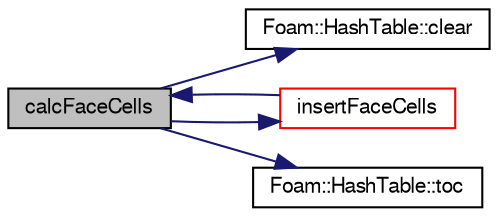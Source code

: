 digraph "calcFaceCells"
{
  bgcolor="transparent";
  edge [fontname="FreeSans",fontsize="10",labelfontname="FreeSans",labelfontsize="10"];
  node [fontname="FreeSans",fontsize="10",shape=record];
  rankdir="LR";
  Node399 [label="calcFaceCells",height=0.2,width=0.4,color="black", fillcolor="grey75", style="filled", fontcolor="black"];
  Node399 -> Node400 [color="midnightblue",fontsize="10",style="solid",fontname="FreeSans"];
  Node400 [label="Foam::HashTable::clear",height=0.2,width=0.4,color="black",URL="$a25702.html#ac8bb3912a3ce86b15842e79d0b421204",tooltip="Clear all entries from table. "];
  Node399 -> Node401 [color="midnightblue",fontsize="10",style="solid",fontname="FreeSans"];
  Node401 [label="insertFaceCells",height=0.2,width=0.4,color="red",URL="$a22642.html#ac1c792bf4a5a1b870bb79770131b78ac",tooltip="Collect cell neighbours of faces in global numbering. "];
  Node401 -> Node399 [color="midnightblue",fontsize="10",style="solid",fontname="FreeSans"];
  Node399 -> Node410 [color="midnightblue",fontsize="10",style="solid",fontname="FreeSans"];
  Node410 [label="Foam::HashTable::toc",height=0.2,width=0.4,color="black",URL="$a25702.html#a1717015c0033bc9eed654353eed0461b",tooltip="Return the table of contents. "];
}
